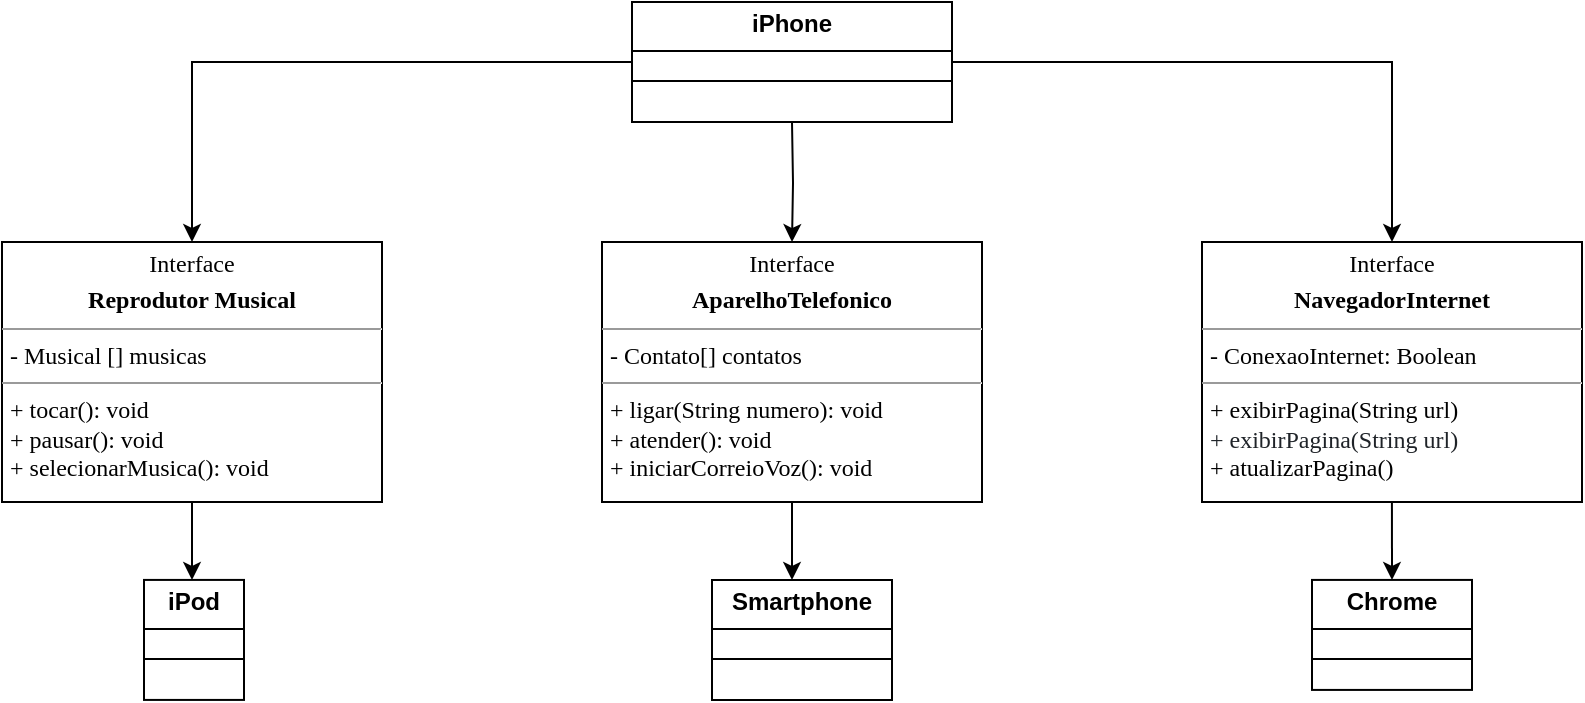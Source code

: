 <mxfile version="24.6.4" type="device">
  <diagram name="Page-1" id="c4acf3e9-155e-7222-9cf6-157b1a14988f">
    <mxGraphModel dx="1120" dy="468" grid="1" gridSize="10" guides="1" tooltips="1" connect="1" arrows="1" fold="1" page="1" pageScale="1" pageWidth="850" pageHeight="1100" background="none" math="0" shadow="0">
      <root>
        <mxCell id="0" />
        <mxCell id="1" parent="0" />
        <mxCell id="UNWnqtHwd843eINYe6BO-22" style="edgeStyle=orthogonalEdgeStyle;rounded=0;orthogonalLoop=1;jettySize=auto;html=1;exitX=0.5;exitY=0;exitDx=0;exitDy=0;entryX=0.5;entryY=0;entryDx=0;entryDy=0;" parent="1" target="5d2195bd80daf111-20" edge="1">
          <mxGeometry relative="1" as="geometry">
            <mxPoint x="335" y="670" as="sourcePoint" />
            <Array as="points">
              <mxPoint x="115" y="670" />
            </Array>
          </mxGeometry>
        </mxCell>
        <mxCell id="5d2195bd80daf111-20" value="&lt;p style=&quot;margin:0px;margin-top:4px;text-align:center;&quot;&gt;&lt;font style=&quot;&quot; face=&quot;Verdana&quot;&gt;Interface&lt;/font&gt;&lt;/p&gt;&lt;p style=&quot;margin:0px;margin-top:4px;text-align:center;&quot;&gt;&lt;b&gt;&lt;font face=&quot;Verdana&quot;&gt;Reprodutor Musical&lt;/font&gt;&lt;/b&gt;&lt;/p&gt;&lt;hr size=&quot;1&quot;&gt;&lt;p style=&quot;margin:0px;margin-left:4px;&quot;&gt;&lt;font face=&quot;Verdana&quot;&gt;- Musical [] musicas&lt;/font&gt;&lt;/p&gt;&lt;hr size=&quot;1&quot;&gt;&lt;p style=&quot;margin:0px;margin-left:4px;&quot;&gt;&lt;font face=&quot;Verdana&quot;&gt;+ tocar(): void&lt;br&gt;+ pausar(): void&lt;br&gt;&lt;/font&gt;&lt;/p&gt;&lt;p style=&quot;margin:0px;margin-left:4px;&quot;&gt;&lt;font face=&quot;Verdana&quot;&gt;+ selecionarMusica(): void&lt;/font&gt;&lt;span style=&quot;font-family: Verdana;&quot;&gt;&lt;br&gt;&lt;/span&gt;&lt;/p&gt;" style="verticalAlign=top;align=left;overflow=fill;fontSize=12;fontFamily=Helvetica;html=1;rounded=0;shadow=0;comic=0;labelBackgroundColor=none;strokeWidth=1;labelBorderColor=none;" parent="1" vertex="1">
          <mxGeometry x="20" y="760" width="190" height="130" as="geometry" />
        </mxCell>
        <mxCell id="UNWnqtHwd843eINYe6BO-25" style="edgeStyle=orthogonalEdgeStyle;rounded=0;orthogonalLoop=1;jettySize=auto;html=1;exitX=0.5;exitY=0;exitDx=0;exitDy=0;entryX=0.5;entryY=0;entryDx=0;entryDy=0;" parent="1" target="UNWnqtHwd843eINYe6BO-5" edge="1">
          <mxGeometry relative="1" as="geometry">
            <mxPoint x="495" y="670" as="sourcePoint" />
            <Array as="points">
              <mxPoint x="715" y="670" />
            </Array>
          </mxGeometry>
        </mxCell>
        <mxCell id="UNWnqtHwd843eINYe6BO-5" value="&lt;p style=&quot;margin: 4px 0px 0px; text-align: center;&quot;&gt;&lt;font style=&quot;&quot; face=&quot;Verdana&quot;&gt;Interface&lt;/font&gt;&lt;/p&gt;&lt;p style=&quot;margin:0px;margin-top:4px;text-align:center;&quot;&gt;&lt;b style=&quot;&quot;&gt;&lt;font face=&quot;Verdana&quot;&gt;NavegadorInternet&lt;/font&gt;&lt;/b&gt;&lt;/p&gt;&lt;hr size=&quot;1&quot;&gt;&lt;p style=&quot;margin:0px;margin-left:4px;&quot;&gt;&lt;font face=&quot;Verdana&quot;&gt;- ConexaoInternet: Boolean&lt;br&gt;&lt;/font&gt;&lt;/p&gt;&lt;hr size=&quot;1&quot;&gt;&lt;p style=&quot;margin: 0px 0px 0px 4px;&quot;&gt;&lt;font style=&quot;font-size: 12px;&quot; face=&quot;Verdana&quot;&gt;+ exibirPagina(String url)&lt;br&gt;&lt;/font&gt;&lt;/p&gt;&lt;p style=&quot;margin: 0px 0px 0px 4px;&quot;&gt;&lt;font style=&quot;font-size: 12px;&quot;&gt;&lt;font style=&quot;font-size: 12px;&quot; color=&quot;#1f2328&quot;&gt;&lt;span style=&quot;white-space: break-spaces;&quot;&gt;&lt;font style=&quot;font-size: 12px;&quot; face=&quot;Verdana&quot;&gt;+ exibirPagina(String url)&lt;/font&gt;&lt;font style=&quot;font-size: 12px;&quot; face=&quot;se0gGDJzS_GnGHJW-ArW&quot;&gt;&lt;br&gt;&lt;/font&gt;&lt;/span&gt;&lt;/font&gt;&lt;font style=&quot;font-size: 12px;&quot; face=&quot;Verdana&quot;&gt;+ atualizarPagina()&lt;/font&gt;&lt;/font&gt;&lt;br&gt;&lt;/p&gt;" style="verticalAlign=top;align=left;overflow=fill;fontSize=12;fontFamily=Helvetica;html=1;rounded=0;shadow=0;comic=0;labelBackgroundColor=none;strokeWidth=1" parent="1" vertex="1">
          <mxGeometry x="620" y="760" width="190" height="130" as="geometry" />
        </mxCell>
        <mxCell id="UNWnqtHwd843eINYe6BO-23" style="edgeStyle=orthogonalEdgeStyle;rounded=0;orthogonalLoop=1;jettySize=auto;html=1;exitX=0.5;exitY=0;exitDx=0;exitDy=0;entryX=0.5;entryY=0;entryDx=0;entryDy=0;" parent="1" target="UNWnqtHwd843eINYe6BO-12" edge="1">
          <mxGeometry relative="1" as="geometry">
            <mxPoint x="415" y="700" as="sourcePoint" />
          </mxGeometry>
        </mxCell>
        <mxCell id="UNWnqtHwd843eINYe6BO-12" value="&lt;p style=&quot;margin:0px;margin-top:4px;text-align:center;&quot;&gt;&lt;font style=&quot;&quot; face=&quot;Verdana&quot;&gt;Interface&lt;/font&gt;&lt;/p&gt;&lt;p style=&quot;margin:0px;margin-top:4px;text-align:center;&quot;&gt;&lt;b&gt;&lt;font face=&quot;Verdana&quot;&gt;AparelhoTelefonico&lt;/font&gt;&lt;/b&gt;&lt;/p&gt;&lt;hr size=&quot;1&quot;&gt;&lt;p style=&quot;margin:0px;margin-left:4px;&quot;&gt;&lt;font face=&quot;Verdana&quot;&gt;- Contato[] contatos&lt;br&gt;&lt;/font&gt;&lt;/p&gt;&lt;hr size=&quot;1&quot;&gt;&lt;p style=&quot;margin:0px;margin-left:4px;&quot;&gt;&lt;font face=&quot;Verdana&quot;&gt;+ ligar(String numero): void&lt;br&gt;&lt;/font&gt;&lt;/p&gt;&lt;p style=&quot;margin:0px;margin-left:4px;&quot;&gt;&lt;font face=&quot;Verdana&quot;&gt;+ atender(): void&lt;br&gt;&lt;/font&gt;&lt;/p&gt;&lt;p style=&quot;margin:0px;margin-left:4px;&quot;&gt;&lt;font face=&quot;Verdana&quot;&gt;+ iniciarCorreioVoz(): void&lt;/font&gt;&lt;span style=&quot;font-family: Verdana;&quot;&gt;&lt;br&gt;&lt;/span&gt;&lt;/p&gt;" style="verticalAlign=top;align=left;overflow=fill;fontSize=12;fontFamily=Helvetica;html=1;rounded=0;shadow=0;comic=0;labelBackgroundColor=none;strokeWidth=1" parent="1" vertex="1">
          <mxGeometry x="320" y="760" width="190" height="130" as="geometry" />
        </mxCell>
        <mxCell id="UNWnqtHwd843eINYe6BO-31" style="edgeStyle=orthogonalEdgeStyle;rounded=0;orthogonalLoop=1;jettySize=auto;html=1;exitX=0.5;exitY=0;exitDx=0;exitDy=0;entryX=0.184;entryY=1.008;entryDx=0;entryDy=0;entryPerimeter=0;" parent="1" edge="1">
          <mxGeometry relative="1" as="geometry">
            <mxPoint x="714.96" y="890" as="sourcePoint" />
            <mxPoint x="715" y="928.96" as="targetPoint" />
          </mxGeometry>
        </mxCell>
        <mxCell id="UNWnqtHwd843eINYe6BO-40" value="&lt;p style=&quot;margin:0px;margin-top:4px;text-align:center;&quot;&gt;&lt;b&gt;Chrome&lt;/b&gt;&lt;/p&gt;&lt;hr size=&quot;1&quot; style=&quot;border-style:solid;&quot;&gt;&lt;div style=&quot;height:2px;&quot;&gt;&lt;/div&gt;&lt;hr size=&quot;1&quot; style=&quot;border-style:solid;&quot;&gt;&lt;div style=&quot;height:2px;&quot;&gt;&lt;/div&gt;" style="verticalAlign=top;align=left;overflow=fill;html=1;whiteSpace=wrap;autosize=1;rotation=0;" parent="1" vertex="1">
          <mxGeometry x="675" y="928.96" width="80" height="55" as="geometry" />
        </mxCell>
        <mxCell id="UNWnqtHwd843eINYe6BO-51" style="edgeStyle=orthogonalEdgeStyle;rounded=0;orthogonalLoop=1;jettySize=auto;html=1;exitX=0.5;exitY=0;exitDx=0;exitDy=0;entryX=0.184;entryY=1.008;entryDx=0;entryDy=0;entryPerimeter=0;" parent="1" edge="1">
          <mxGeometry relative="1" as="geometry">
            <mxPoint x="415" y="890" as="sourcePoint" />
            <mxPoint x="415" y="929" as="targetPoint" />
          </mxGeometry>
        </mxCell>
        <mxCell id="UNWnqtHwd843eINYe6BO-52" value="&lt;p style=&quot;margin:0px;margin-top:4px;text-align:center;&quot;&gt;&lt;b&gt;Smartphone&lt;/b&gt;&lt;/p&gt;&lt;hr size=&quot;1&quot; style=&quot;border-style:solid;&quot;&gt;&lt;div style=&quot;height:2px;&quot;&gt;&lt;/div&gt;&lt;hr size=&quot;1&quot; style=&quot;border-style:solid;&quot;&gt;&lt;div style=&quot;height:2px;&quot;&gt;&lt;/div&gt;" style="verticalAlign=top;align=left;overflow=fill;html=1;whiteSpace=wrap;autosize=1;rotation=0;" parent="1" vertex="1">
          <mxGeometry x="375" y="929" width="90" height="60" as="geometry" />
        </mxCell>
        <mxCell id="UNWnqtHwd843eINYe6BO-55" style="edgeStyle=orthogonalEdgeStyle;rounded=0;orthogonalLoop=1;jettySize=auto;html=1;exitX=0.5;exitY=0;exitDx=0;exitDy=0;entryX=0.184;entryY=1.008;entryDx=0;entryDy=0;entryPerimeter=0;" parent="1" edge="1">
          <mxGeometry relative="1" as="geometry">
            <mxPoint x="115" y="889.96" as="sourcePoint" />
            <mxPoint x="115" y="928.96" as="targetPoint" />
          </mxGeometry>
        </mxCell>
        <mxCell id="UNWnqtHwd843eINYe6BO-56" value="&lt;p style=&quot;margin:0px;margin-top:4px;text-align:center;&quot;&gt;&lt;b&gt;iPod&lt;/b&gt;&lt;/p&gt;&lt;hr size=&quot;1&quot; style=&quot;border-style:solid;&quot;&gt;&lt;div style=&quot;height:2px;&quot;&gt;&lt;/div&gt;&lt;hr size=&quot;1&quot; style=&quot;border-style:solid;&quot;&gt;&lt;div style=&quot;height:2px;&quot;&gt;&lt;/div&gt;" style="verticalAlign=top;align=left;overflow=fill;html=1;whiteSpace=wrap;autosize=1;rotation=0;" parent="1" vertex="1">
          <mxGeometry x="91" y="928.96" width="50" height="60" as="geometry" />
        </mxCell>
        <mxCell id="UNWnqtHwd843eINYe6BO-61" value="&lt;p style=&quot;margin:0px;margin-top:4px;text-align:center;&quot;&gt;&lt;b&gt;iPhone&lt;/b&gt;&lt;/p&gt;&lt;hr size=&quot;1&quot; style=&quot;border-style:solid;&quot;&gt;&lt;div style=&quot;height:2px;&quot;&gt;&lt;/div&gt;&lt;hr size=&quot;1&quot; style=&quot;border-style:solid;&quot;&gt;&lt;div style=&quot;height:2px;&quot;&gt;&lt;/div&gt;" style="verticalAlign=top;align=left;overflow=fill;html=1;whiteSpace=wrap;rotation=0;" parent="1" vertex="1">
          <mxGeometry x="335" y="640" width="160" height="60" as="geometry" />
        </mxCell>
      </root>
    </mxGraphModel>
  </diagram>
</mxfile>
